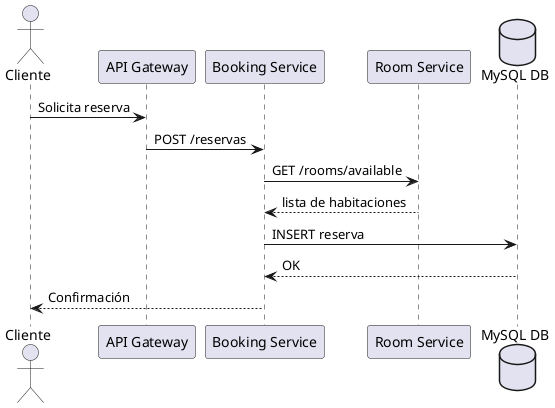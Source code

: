 @startuml
actor Cliente
participant "API Gateway" as GW
participant "Booking Service" as BS
participant "Room Service"    as RS
database "MySQL DB"           as DB

Cliente -> GW : Solicita reserva
GW -> BS : POST /reservas
BS -> RS : GET /rooms/available
RS --> BS : lista de habitaciones
BS -> DB : INSERT reserva
DB --> BS : OK
BS --> Cliente : Confirmación
@enduml
